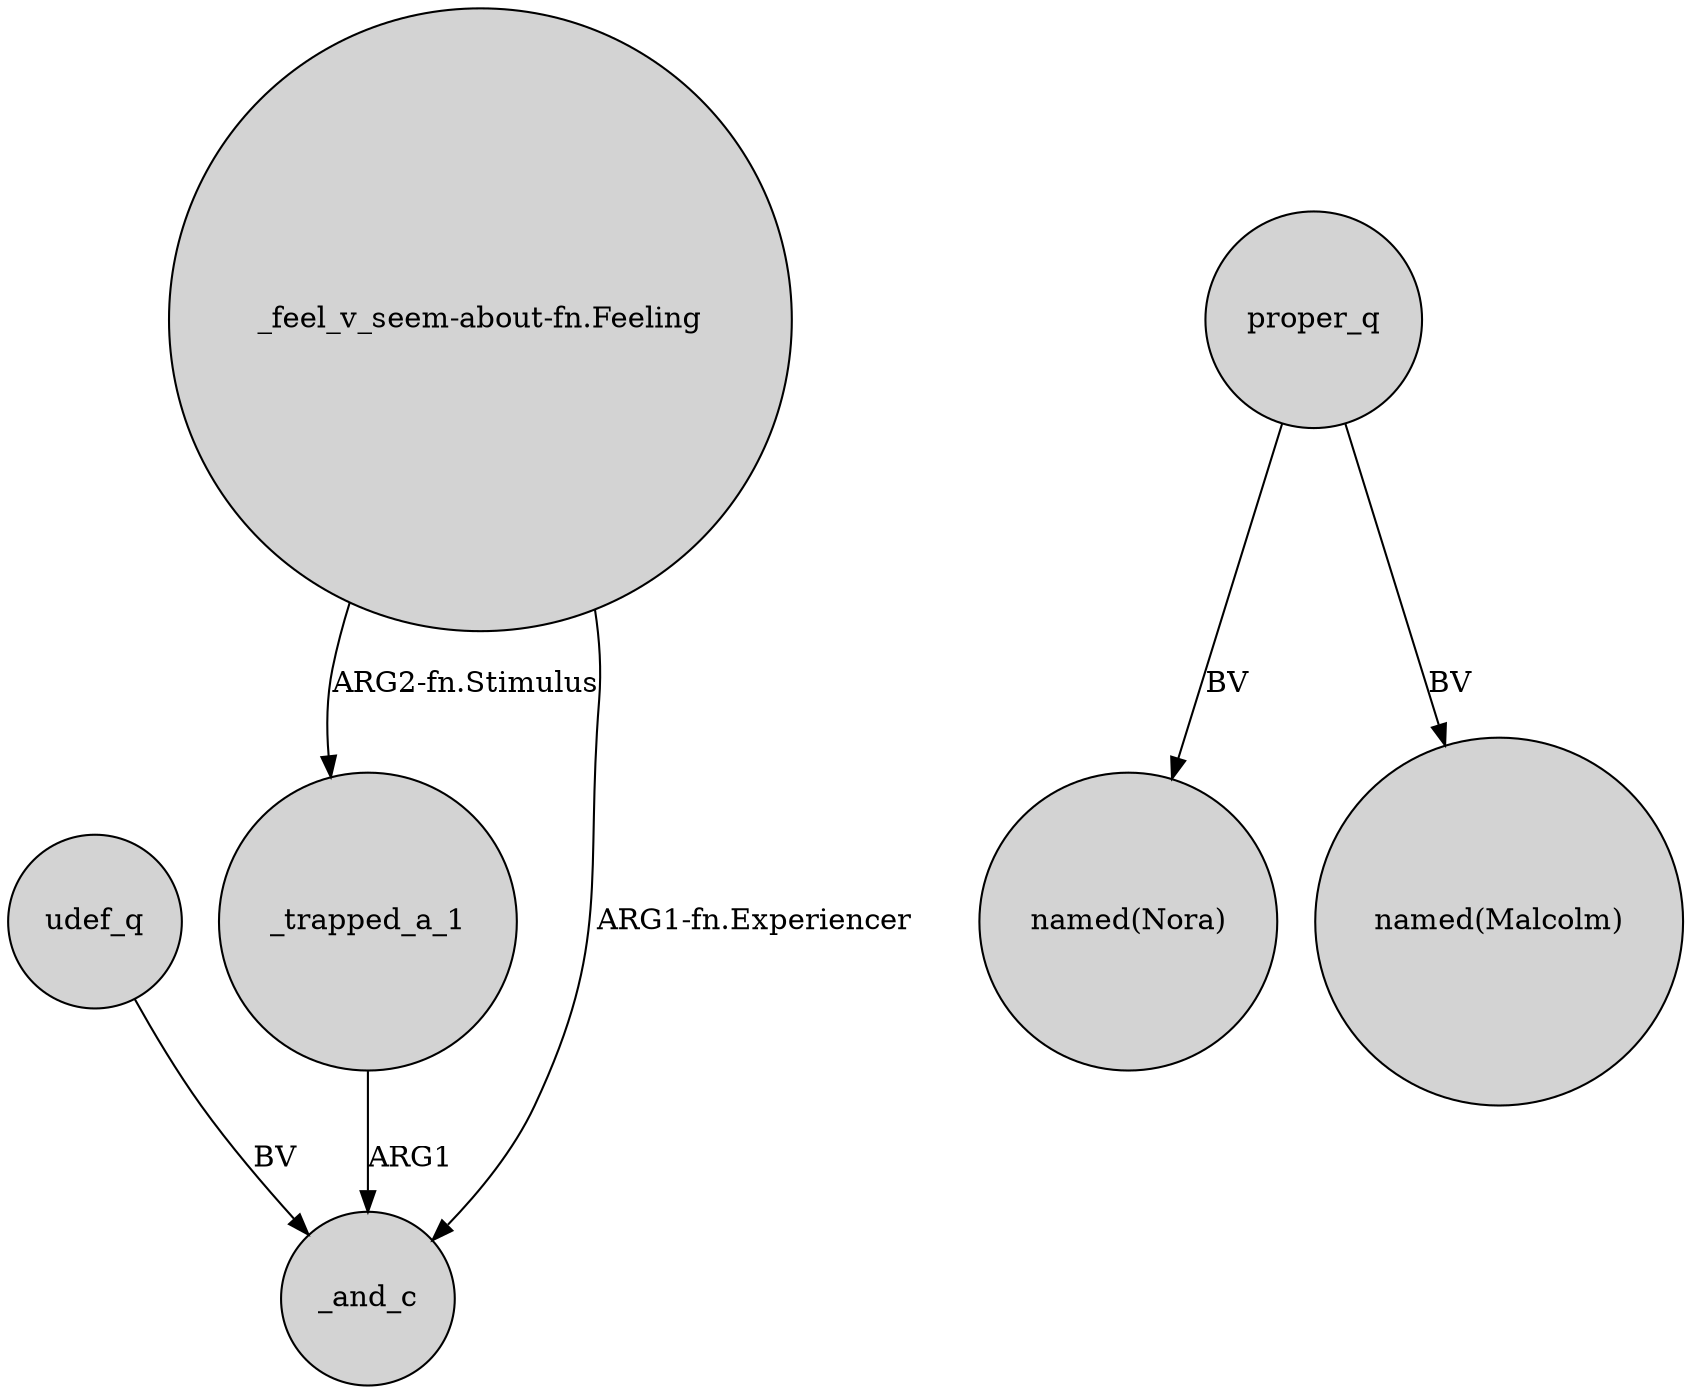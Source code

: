 digraph {
	node [shape=circle style=filled]
	_trapped_a_1 -> _and_c [label=ARG1]
	proper_q -> "named(Nora)" [label=BV]
	proper_q -> "named(Malcolm)" [label=BV]
	udef_q -> _and_c [label=BV]
	"_feel_v_seem-about-fn.Feeling" -> _and_c [label="ARG1-fn.Experiencer"]
	"_feel_v_seem-about-fn.Feeling" -> _trapped_a_1 [label="ARG2-fn.Stimulus"]
}
